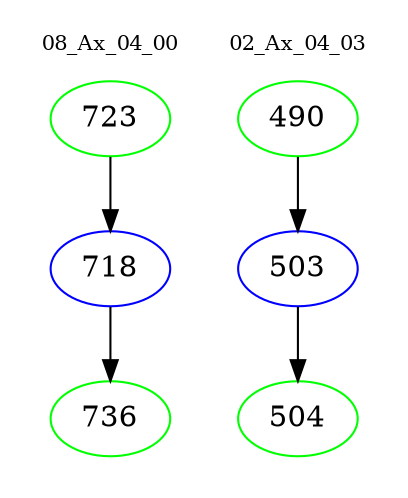 digraph{
subgraph cluster_0 {
color = white
label = "08_Ax_04_00";
fontsize=10;
T0_723 [label="723", color="green"]
T0_723 -> T0_718 [color="black"]
T0_718 [label="718", color="blue"]
T0_718 -> T0_736 [color="black"]
T0_736 [label="736", color="green"]
}
subgraph cluster_1 {
color = white
label = "02_Ax_04_03";
fontsize=10;
T1_490 [label="490", color="green"]
T1_490 -> T1_503 [color="black"]
T1_503 [label="503", color="blue"]
T1_503 -> T1_504 [color="black"]
T1_504 [label="504", color="green"]
}
}
